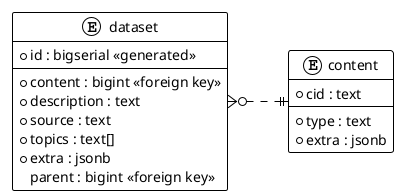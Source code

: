 @startuml
!theme plain
left to right direction

entity content {
    * cid : text
    --
    * type : text
    * extra : jsonb
}

entity dataset {
    * id : bigserial <<generated>>
    --
    * content : bigint <<foreign key>>
    * description : text
    * source : text
    * topics : text[]
    * extra : jsonb
    parent : bigint <<foreign key>>
}

dataset }o..|| content
@enduml
